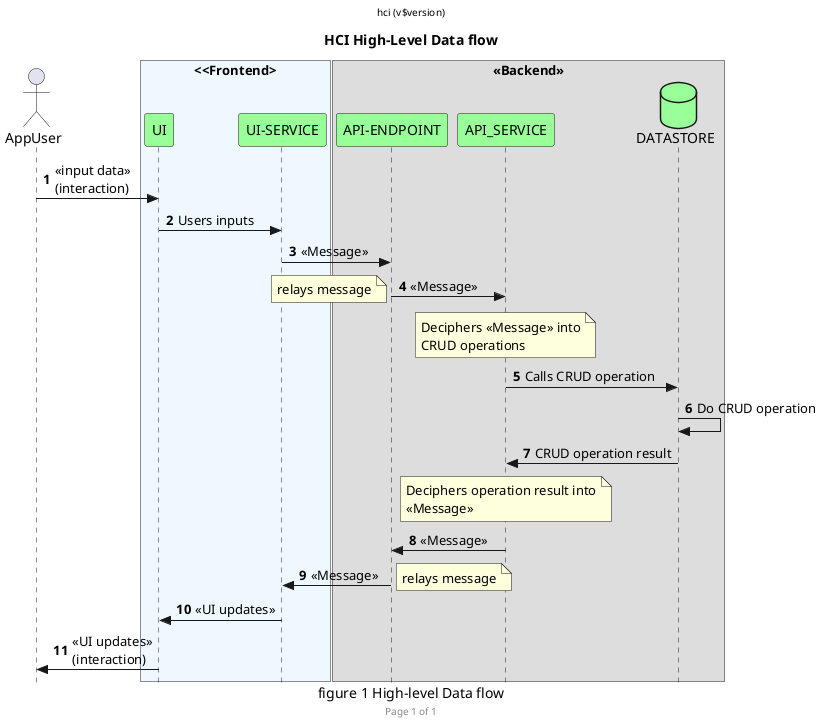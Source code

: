 ' java.exe -jar C:\Apps\bin\plantuml.jar .\diagrams\hci-2100add_item.puml

@startuml hci-high-level-data-flow
/'  # Overview
 '  This is sequence diagram for HCI
 '
 '  ========================================
 '  To generate diagram, run this command:
 '   java.exe -jar C:\Apps\bin\plantuml.jar .\diagrams\hci-2100add_item.puml
'/

<style>
header {
    HorizontalAlignment center
    FontColor Black
}
</style>

hide footbox
skinparam style strictuml
!$version = 1

center header hci (v$version)
right header hci (v$version)

center footer Page %page% of %lastpage%

title HCI High-Level Data flow

caption figure 1 High-level Data flow

autonumber

' ----------------------------------------------------------------------
' User -> UI -> SERVICE

actor AppUser

box "<<Frontend>" #AliceBlue
    participant UI                              #99FF99
    participant UI_SERVICE as "UI-SERVICE"      #99FF99
end box

box "<<Backend>>"
participant API_ENDPOINT as "API-ENDPOINT"  #99FF99
participant API_SERVICE AS "API_SERVICE"    #99FF99
database    DATASTORE                       #99FF99
end box

AppUser         -> UI                   : <<input data>>\n(interaction)
UI              -> UI_SERVICE           : Users inputs
UI_SERVICE      -> API_ENDPOINT         : <<Message>>
'note over API_ENDPOINT: Just relays message
API_ENDPOINT    -> API_SERVICE          : <<Message>>
note left: relays message
note over API_SERVICE
    Deciphers <<Message>> into
    CRUD operations
end note
API_SERVICE     -> DATASTORE            : Calls CRUD operation
DATASTORE       -> DATASTORE            : Do CRUD operation
'Return results
DATASTORE       -> API_SERVICE          : CRUD operation result
note over API_SERVICE
    Deciphers operation result into
    <<Message>>
end note
API_SERVICE     -> API_ENDPOINT         : <<Message>>
'note over API_ENDPOINT: Just relays message
API_ENDPOINT    -> UI_SERVICE           : <<Message>>
note right: relays message
UI_SERVICE      -> UI                   : <<UI updates>>
UI              -> AppUser              : <<UI updates>>\n(interaction)
@enduml